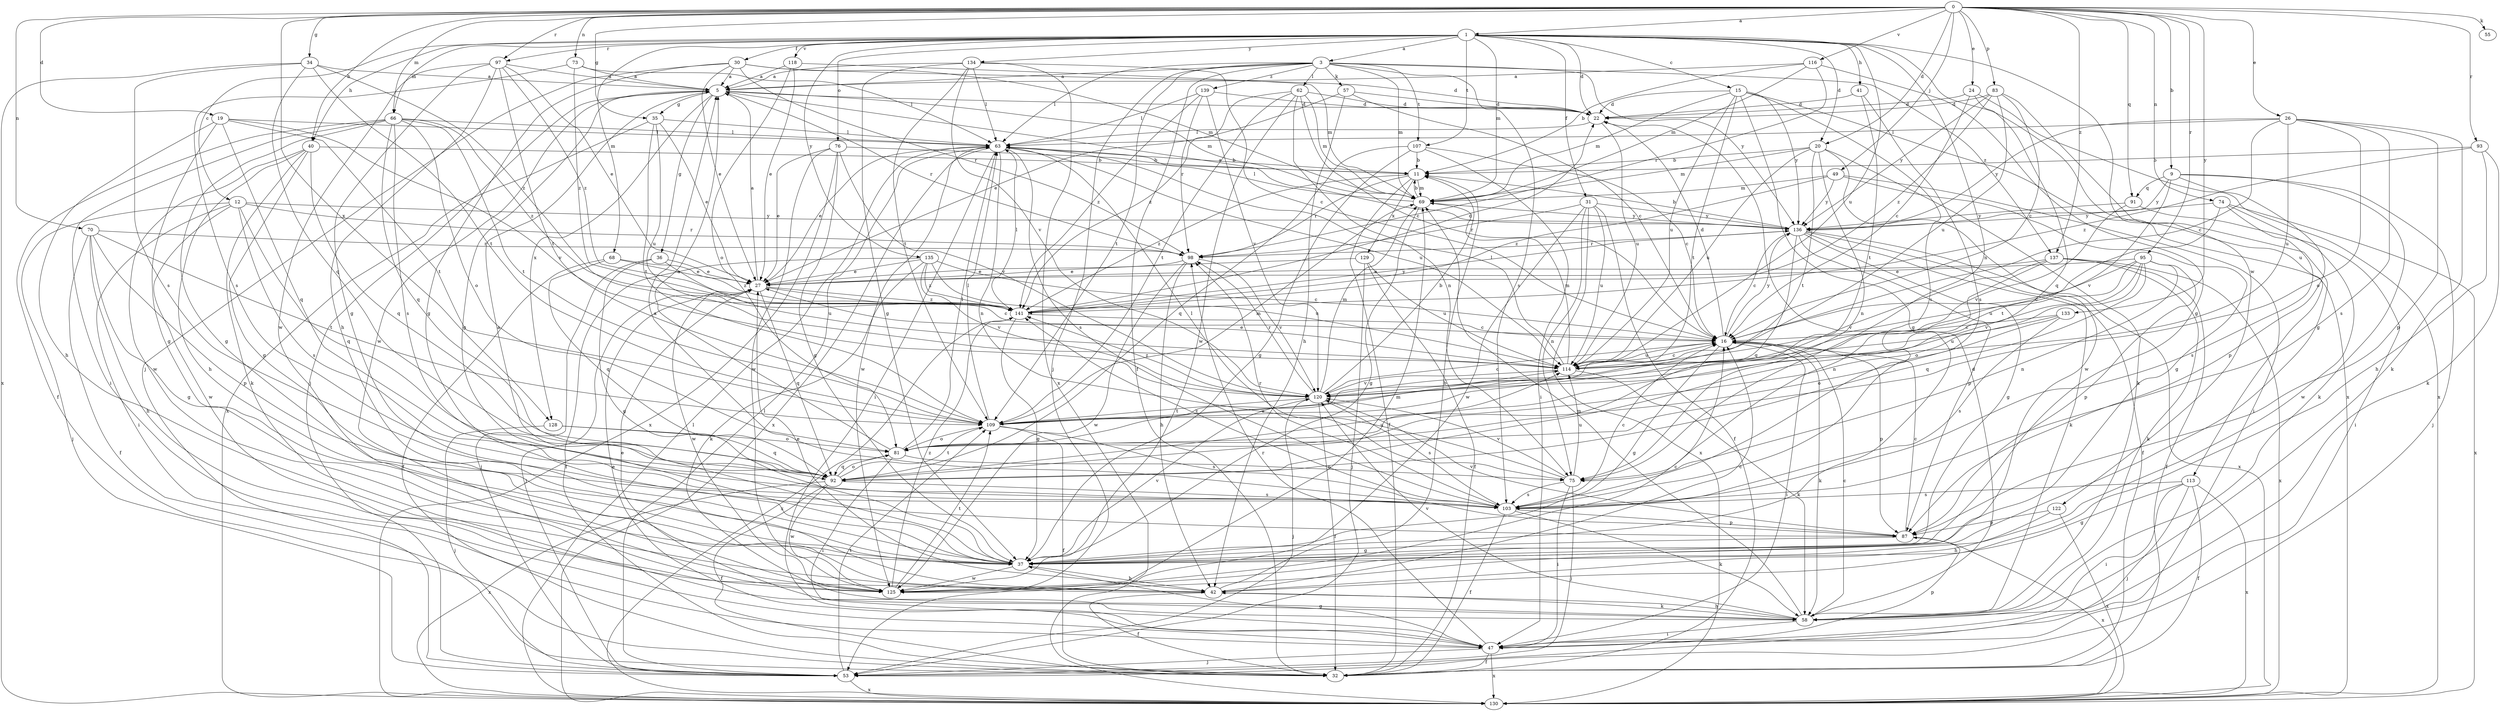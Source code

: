 strict digraph  {
0;
1;
3;
5;
9;
11;
12;
15;
16;
19;
20;
22;
24;
26;
27;
30;
31;
32;
34;
35;
36;
37;
40;
41;
42;
47;
49;
53;
55;
57;
58;
62;
63;
66;
68;
69;
70;
73;
74;
75;
76;
81;
83;
87;
91;
92;
93;
95;
97;
98;
103;
107;
109;
113;
114;
116;
118;
120;
122;
125;
128;
129;
130;
133;
134;
135;
136;
137;
139;
141;
0 -> 1  [label=a];
0 -> 9  [label=b];
0 -> 19  [label=d];
0 -> 20  [label=d];
0 -> 24  [label=e];
0 -> 26  [label=e];
0 -> 34  [label=g];
0 -> 35  [label=g];
0 -> 40  [label=h];
0 -> 49  [label=j];
0 -> 55  [label=k];
0 -> 66  [label=m];
0 -> 70  [label=n];
0 -> 73  [label=n];
0 -> 74  [label=n];
0 -> 83  [label=p];
0 -> 91  [label=q];
0 -> 93  [label=r];
0 -> 95  [label=r];
0 -> 97  [label=r];
0 -> 116  [label=v];
0 -> 128  [label=x];
0 -> 133  [label=y];
0 -> 137  [label=z];
1 -> 3  [label=a];
1 -> 12  [label=c];
1 -> 15  [label=c];
1 -> 20  [label=d];
1 -> 22  [label=d];
1 -> 30  [label=f];
1 -> 31  [label=f];
1 -> 40  [label=h];
1 -> 41  [label=h];
1 -> 66  [label=m];
1 -> 68  [label=m];
1 -> 69  [label=m];
1 -> 75  [label=n];
1 -> 76  [label=o];
1 -> 97  [label=r];
1 -> 107  [label=t];
1 -> 113  [label=u];
1 -> 114  [label=u];
1 -> 118  [label=v];
1 -> 122  [label=w];
1 -> 134  [label=y];
1 -> 135  [label=y];
3 -> 5  [label=a];
3 -> 32  [label=f];
3 -> 53  [label=j];
3 -> 57  [label=k];
3 -> 62  [label=l];
3 -> 63  [label=l];
3 -> 69  [label=m];
3 -> 103  [label=s];
3 -> 107  [label=t];
3 -> 109  [label=t];
3 -> 136  [label=y];
3 -> 137  [label=z];
3 -> 139  [label=z];
5 -> 22  [label=d];
5 -> 35  [label=g];
5 -> 36  [label=g];
5 -> 37  [label=g];
5 -> 53  [label=j];
5 -> 69  [label=m];
5 -> 98  [label=r];
5 -> 125  [label=w];
5 -> 128  [label=x];
9 -> 53  [label=j];
9 -> 58  [label=k];
9 -> 87  [label=p];
9 -> 91  [label=q];
9 -> 120  [label=v];
9 -> 136  [label=y];
11 -> 32  [label=f];
11 -> 69  [label=m];
11 -> 98  [label=r];
11 -> 129  [label=x];
11 -> 141  [label=z];
12 -> 47  [label=i];
12 -> 53  [label=j];
12 -> 92  [label=q];
12 -> 98  [label=r];
12 -> 103  [label=s];
12 -> 125  [label=w];
12 -> 136  [label=y];
15 -> 22  [label=d];
15 -> 37  [label=g];
15 -> 69  [label=m];
15 -> 103  [label=s];
15 -> 109  [label=t];
15 -> 114  [label=u];
15 -> 130  [label=x];
15 -> 136  [label=y];
16 -> 22  [label=d];
16 -> 37  [label=g];
16 -> 47  [label=i];
16 -> 58  [label=k];
16 -> 87  [label=p];
16 -> 114  [label=u];
16 -> 136  [label=y];
19 -> 37  [label=g];
19 -> 42  [label=h];
19 -> 63  [label=l];
19 -> 92  [label=q];
19 -> 109  [label=t];
19 -> 120  [label=v];
20 -> 11  [label=b];
20 -> 58  [label=k];
20 -> 69  [label=m];
20 -> 75  [label=n];
20 -> 109  [label=t];
20 -> 114  [label=u];
20 -> 125  [label=w];
22 -> 63  [label=l];
22 -> 114  [label=u];
24 -> 16  [label=c];
24 -> 22  [label=d];
24 -> 92  [label=q];
24 -> 130  [label=x];
26 -> 16  [label=c];
26 -> 58  [label=k];
26 -> 63  [label=l];
26 -> 81  [label=o];
26 -> 87  [label=p];
26 -> 103  [label=s];
26 -> 114  [label=u];
26 -> 136  [label=y];
27 -> 5  [label=a];
27 -> 16  [label=c];
27 -> 53  [label=j];
27 -> 92  [label=q];
27 -> 125  [label=w];
27 -> 141  [label=z];
30 -> 5  [label=a];
30 -> 22  [label=d];
30 -> 27  [label=e];
30 -> 37  [label=g];
30 -> 53  [label=j];
30 -> 69  [label=m];
30 -> 98  [label=r];
31 -> 32  [label=f];
31 -> 75  [label=n];
31 -> 98  [label=r];
31 -> 114  [label=u];
31 -> 125  [label=w];
31 -> 130  [label=x];
31 -> 136  [label=y];
34 -> 5  [label=a];
34 -> 92  [label=q];
34 -> 103  [label=s];
34 -> 109  [label=t];
34 -> 130  [label=x];
34 -> 141  [label=z];
35 -> 27  [label=e];
35 -> 63  [label=l];
35 -> 109  [label=t];
35 -> 114  [label=u];
35 -> 130  [label=x];
36 -> 27  [label=e];
36 -> 37  [label=g];
36 -> 53  [label=j];
36 -> 114  [label=u];
37 -> 5  [label=a];
37 -> 42  [label=h];
37 -> 120  [label=v];
37 -> 125  [label=w];
40 -> 11  [label=b];
40 -> 37  [label=g];
40 -> 42  [label=h];
40 -> 58  [label=k];
40 -> 92  [label=q];
40 -> 125  [label=w];
41 -> 22  [label=d];
41 -> 103  [label=s];
41 -> 109  [label=t];
42 -> 11  [label=b];
42 -> 16  [label=c];
42 -> 27  [label=e];
42 -> 32  [label=f];
42 -> 58  [label=k];
47 -> 27  [label=e];
47 -> 32  [label=f];
47 -> 37  [label=g];
47 -> 53  [label=j];
47 -> 87  [label=p];
47 -> 98  [label=r];
47 -> 130  [label=x];
49 -> 37  [label=g];
49 -> 47  [label=i];
49 -> 69  [label=m];
49 -> 136  [label=y];
49 -> 141  [label=z];
53 -> 63  [label=l];
53 -> 109  [label=t];
53 -> 130  [label=x];
57 -> 16  [label=c];
57 -> 22  [label=d];
57 -> 27  [label=e];
57 -> 42  [label=h];
58 -> 16  [label=c];
58 -> 22  [label=d];
58 -> 27  [label=e];
58 -> 42  [label=h];
58 -> 47  [label=i];
58 -> 69  [label=m];
58 -> 120  [label=v];
62 -> 16  [label=c];
62 -> 22  [label=d];
62 -> 69  [label=m];
62 -> 75  [label=n];
62 -> 109  [label=t];
62 -> 125  [label=w];
62 -> 141  [label=z];
63 -> 11  [label=b];
63 -> 27  [label=e];
63 -> 47  [label=i];
63 -> 75  [label=n];
63 -> 103  [label=s];
63 -> 114  [label=u];
63 -> 125  [label=w];
63 -> 130  [label=x];
66 -> 32  [label=f];
66 -> 37  [label=g];
66 -> 47  [label=i];
66 -> 63  [label=l];
66 -> 81  [label=o];
66 -> 92  [label=q];
66 -> 103  [label=s];
66 -> 109  [label=t];
66 -> 141  [label=z];
68 -> 27  [label=e];
68 -> 32  [label=f];
68 -> 92  [label=q];
68 -> 141  [label=z];
69 -> 11  [label=b];
69 -> 37  [label=g];
69 -> 63  [label=l];
69 -> 136  [label=y];
70 -> 32  [label=f];
70 -> 37  [label=g];
70 -> 42  [label=h];
70 -> 87  [label=p];
70 -> 98  [label=r];
70 -> 109  [label=t];
73 -> 5  [label=a];
73 -> 63  [label=l];
73 -> 103  [label=s];
73 -> 141  [label=z];
74 -> 103  [label=s];
74 -> 109  [label=t];
74 -> 125  [label=w];
74 -> 130  [label=x];
74 -> 136  [label=y];
75 -> 47  [label=i];
75 -> 53  [label=j];
75 -> 63  [label=l];
75 -> 103  [label=s];
75 -> 114  [label=u];
75 -> 120  [label=v];
76 -> 11  [label=b];
76 -> 27  [label=e];
76 -> 37  [label=g];
76 -> 120  [label=v];
76 -> 125  [label=w];
76 -> 130  [label=x];
81 -> 5  [label=a];
81 -> 47  [label=i];
81 -> 63  [label=l];
81 -> 75  [label=n];
81 -> 92  [label=q];
81 -> 114  [label=u];
83 -> 16  [label=c];
83 -> 22  [label=d];
83 -> 37  [label=g];
83 -> 114  [label=u];
83 -> 136  [label=y];
83 -> 141  [label=z];
87 -> 5  [label=a];
87 -> 16  [label=c];
87 -> 37  [label=g];
87 -> 120  [label=v];
87 -> 130  [label=x];
91 -> 47  [label=i];
91 -> 120  [label=v];
91 -> 136  [label=y];
92 -> 32  [label=f];
92 -> 81  [label=o];
92 -> 103  [label=s];
92 -> 109  [label=t];
92 -> 114  [label=u];
92 -> 125  [label=w];
92 -> 130  [label=x];
93 -> 11  [label=b];
93 -> 42  [label=h];
93 -> 58  [label=k];
93 -> 141  [label=z];
95 -> 16  [label=c];
95 -> 27  [label=e];
95 -> 75  [label=n];
95 -> 81  [label=o];
95 -> 87  [label=p];
95 -> 92  [label=q];
95 -> 114  [label=u];
95 -> 120  [label=v];
97 -> 5  [label=a];
97 -> 27  [label=e];
97 -> 37  [label=g];
97 -> 42  [label=h];
97 -> 109  [label=t];
97 -> 125  [label=w];
97 -> 141  [label=z];
98 -> 27  [label=e];
98 -> 42  [label=h];
98 -> 120  [label=v];
98 -> 125  [label=w];
103 -> 16  [label=c];
103 -> 32  [label=f];
103 -> 58  [label=k];
103 -> 87  [label=p];
103 -> 98  [label=r];
103 -> 141  [label=z];
107 -> 11  [label=b];
107 -> 16  [label=c];
107 -> 37  [label=g];
107 -> 47  [label=i];
107 -> 92  [label=q];
109 -> 32  [label=f];
109 -> 63  [label=l];
109 -> 69  [label=m];
109 -> 81  [label=o];
109 -> 103  [label=s];
113 -> 32  [label=f];
113 -> 37  [label=g];
113 -> 47  [label=i];
113 -> 53  [label=j];
113 -> 103  [label=s];
113 -> 130  [label=x];
114 -> 16  [label=c];
114 -> 27  [label=e];
114 -> 58  [label=k];
114 -> 63  [label=l];
114 -> 69  [label=m];
114 -> 120  [label=v];
116 -> 5  [label=a];
116 -> 11  [label=b];
116 -> 37  [label=g];
116 -> 69  [label=m];
116 -> 98  [label=r];
118 -> 5  [label=a];
118 -> 27  [label=e];
118 -> 69  [label=m];
118 -> 81  [label=o];
120 -> 11  [label=b];
120 -> 16  [label=c];
120 -> 32  [label=f];
120 -> 53  [label=j];
120 -> 69  [label=m];
120 -> 98  [label=r];
120 -> 103  [label=s];
120 -> 109  [label=t];
120 -> 141  [label=z];
122 -> 42  [label=h];
122 -> 87  [label=p];
122 -> 130  [label=x];
125 -> 16  [label=c];
125 -> 69  [label=m];
125 -> 109  [label=t];
125 -> 141  [label=z];
128 -> 53  [label=j];
128 -> 81  [label=o];
128 -> 92  [label=q];
129 -> 27  [label=e];
129 -> 32  [label=f];
129 -> 53  [label=j];
129 -> 114  [label=u];
130 -> 63  [label=l];
133 -> 16  [label=c];
133 -> 81  [label=o];
133 -> 103  [label=s];
133 -> 114  [label=u];
134 -> 5  [label=a];
134 -> 16  [label=c];
134 -> 37  [label=g];
134 -> 63  [label=l];
134 -> 109  [label=t];
134 -> 120  [label=v];
134 -> 130  [label=x];
135 -> 16  [label=c];
135 -> 27  [label=e];
135 -> 32  [label=f];
135 -> 58  [label=k];
135 -> 114  [label=u];
135 -> 120  [label=v];
135 -> 141  [label=z];
136 -> 5  [label=a];
136 -> 11  [label=b];
136 -> 16  [label=c];
136 -> 32  [label=f];
136 -> 37  [label=g];
136 -> 58  [label=k];
136 -> 87  [label=p];
136 -> 92  [label=q];
136 -> 98  [label=r];
136 -> 130  [label=x];
137 -> 27  [label=e];
137 -> 32  [label=f];
137 -> 58  [label=k];
137 -> 75  [label=n];
137 -> 120  [label=v];
137 -> 130  [label=x];
139 -> 22  [label=d];
139 -> 63  [label=l];
139 -> 98  [label=r];
139 -> 120  [label=v];
139 -> 141  [label=z];
141 -> 16  [label=c];
141 -> 22  [label=d];
141 -> 37  [label=g];
141 -> 63  [label=l];
141 -> 130  [label=x];
141 -> 136  [label=y];
}
